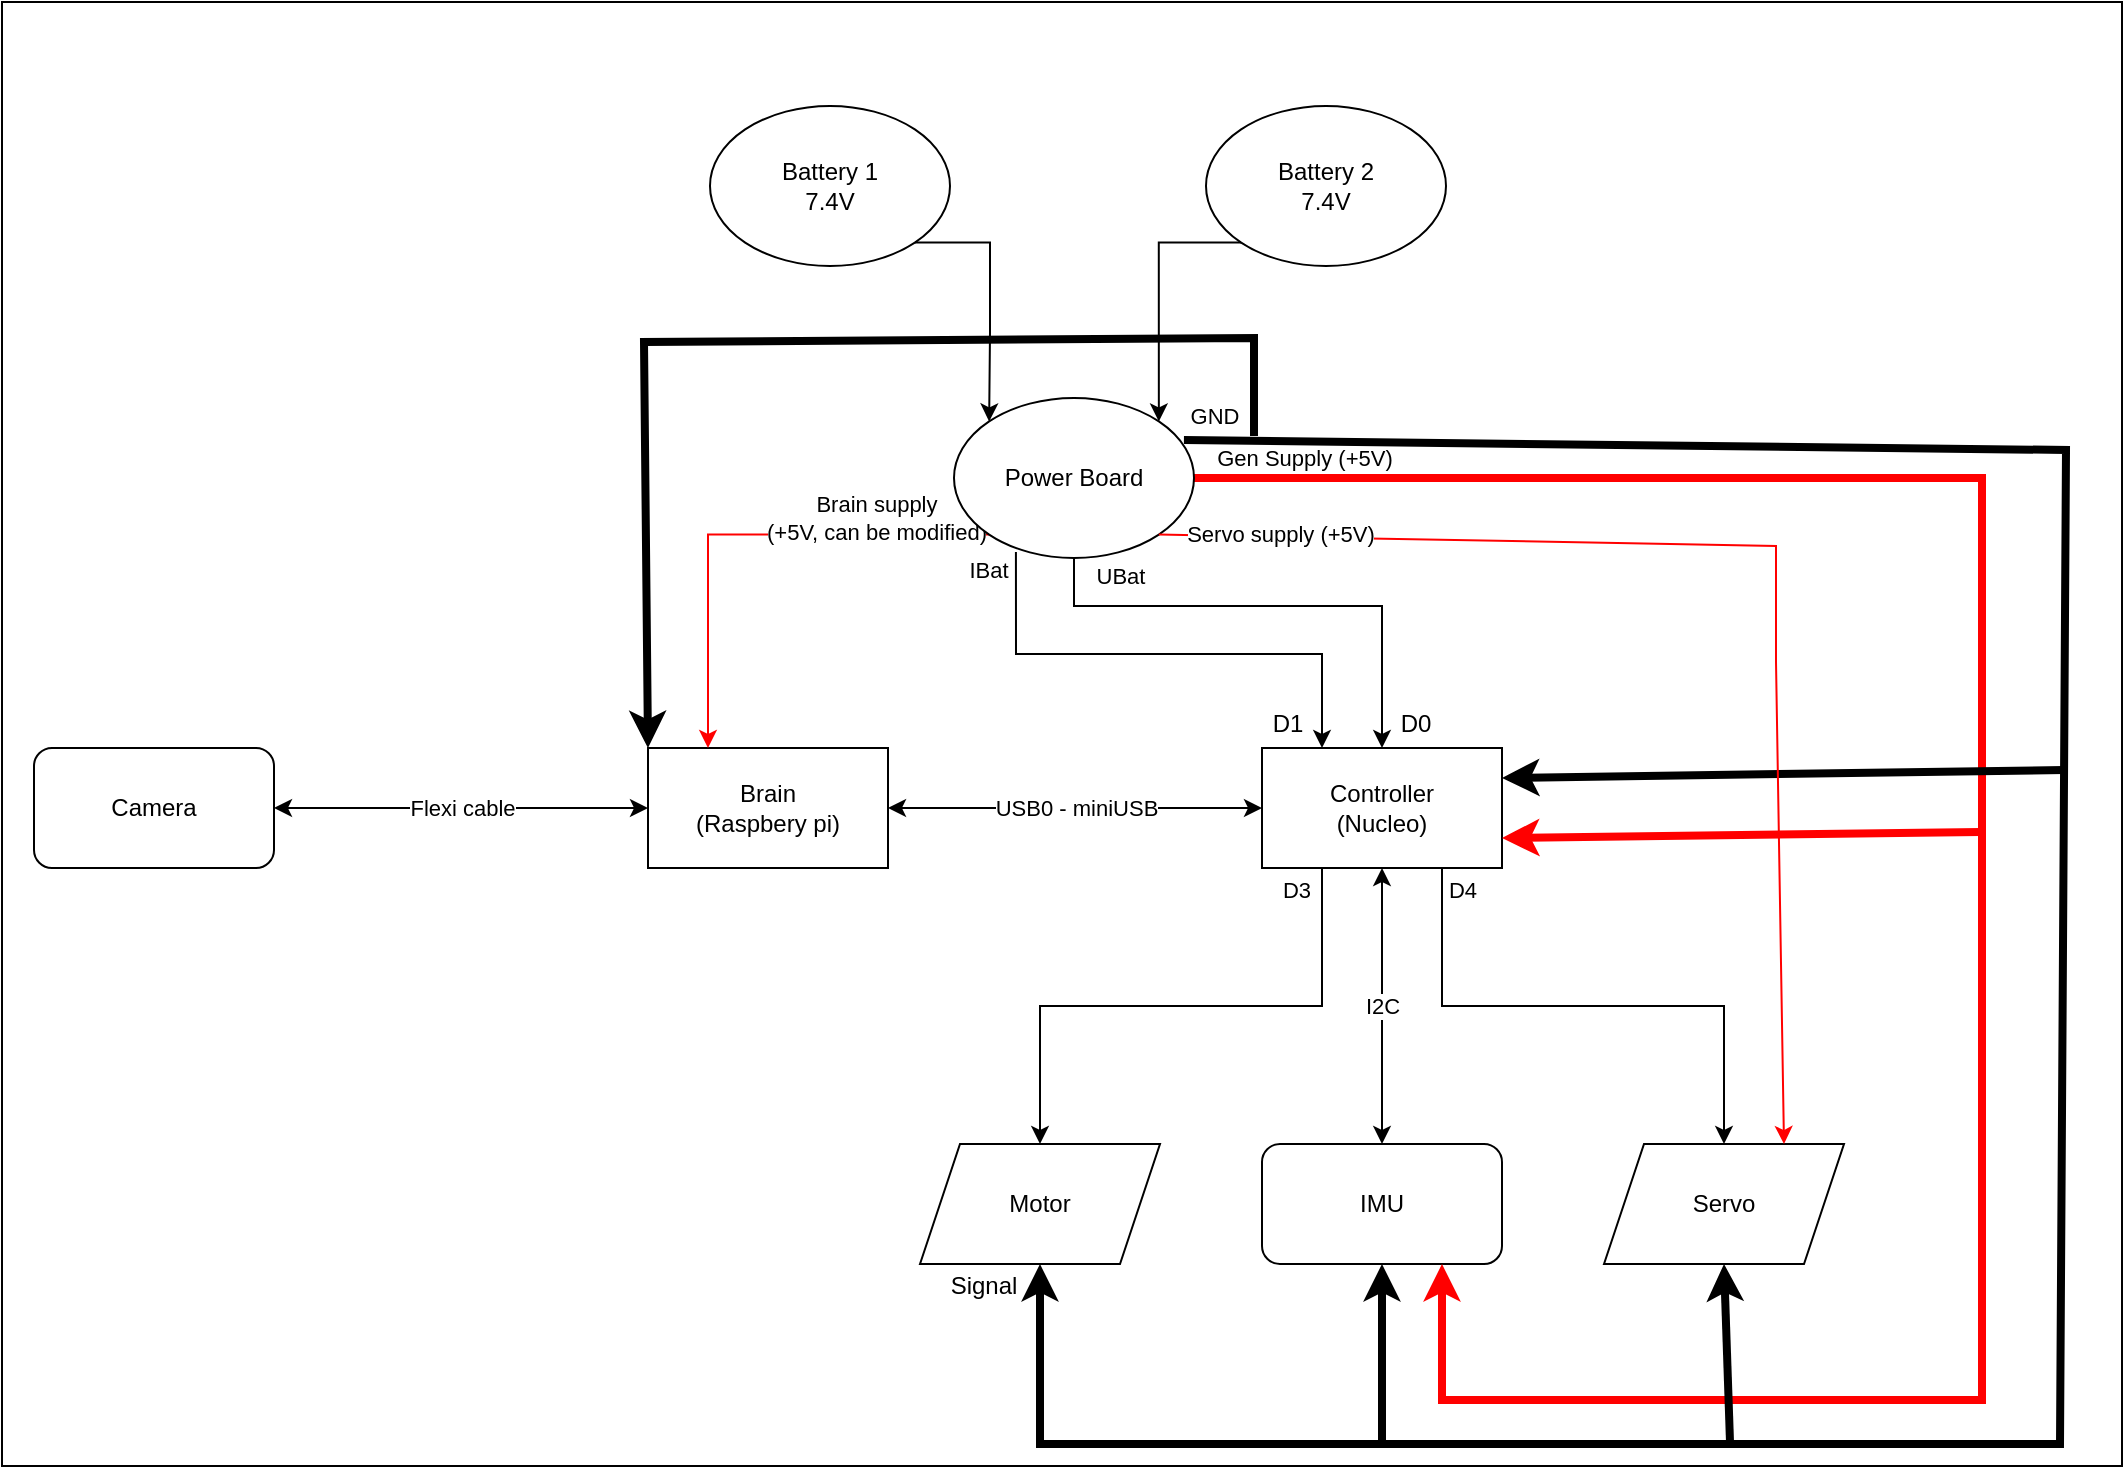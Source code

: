<mxfile version="20.8.11" type="device"><diagram name="Page-1" id="4fjpPRk3InbObQBz06lm"><mxGraphModel dx="1834" dy="1154" grid="0" gridSize="10" guides="1" tooltips="1" connect="1" arrows="1" fold="1" page="0" pageScale="1" pageWidth="850" pageHeight="1100" math="0" shadow="0"><root><mxCell id="0"/><mxCell id="1" parent="0"/><mxCell id="qdFVjH142uykXFrdu_A6-49" value="" style="rounded=0;whiteSpace=wrap;html=1;" vertex="1" parent="1"><mxGeometry x="-165" y="-326" width="1060" height="732" as="geometry"/></mxCell><mxCell id="qdFVjH142uykXFrdu_A6-1" value="&lt;div&gt;Brain&lt;/div&gt;&lt;div&gt;(Raspbery pi)&lt;br&gt;&lt;/div&gt;" style="rounded=0;whiteSpace=wrap;html=1;" vertex="1" parent="1"><mxGeometry x="158" y="47" width="120" height="60" as="geometry"/></mxCell><mxCell id="qdFVjH142uykXFrdu_A6-19" value="D3" style="edgeStyle=orthogonalEdgeStyle;rounded=0;orthogonalLoop=1;jettySize=auto;html=1;exitX=0.25;exitY=1;exitDx=0;exitDy=0;" edge="1" parent="1" source="qdFVjH142uykXFrdu_A6-2" target="qdFVjH142uykXFrdu_A6-14"><mxGeometry x="-0.921" y="-13" relative="1" as="geometry"><mxPoint as="offset"/></mxGeometry></mxCell><mxCell id="qdFVjH142uykXFrdu_A6-20" value="D4" style="edgeStyle=orthogonalEdgeStyle;rounded=0;orthogonalLoop=1;jettySize=auto;html=1;exitX=0.75;exitY=1;exitDx=0;exitDy=0;entryX=0.5;entryY=0;entryDx=0;entryDy=0;" edge="1" parent="1" source="qdFVjH142uykXFrdu_A6-2" target="qdFVjH142uykXFrdu_A6-15"><mxGeometry x="-0.921" y="10" relative="1" as="geometry"><mxPoint as="offset"/></mxGeometry></mxCell><mxCell id="qdFVjH142uykXFrdu_A6-2" value="&lt;div&gt;Controller&lt;/div&gt;&lt;div&gt;(Nucleo)&lt;br&gt;&lt;/div&gt;" style="rounded=0;whiteSpace=wrap;html=1;" vertex="1" parent="1"><mxGeometry x="465" y="47" width="120" height="60" as="geometry"/></mxCell><mxCell id="qdFVjH142uykXFrdu_A6-3" value="USB0 - miniUSB" style="endArrow=classic;startArrow=classic;html=1;rounded=0;entryX=0;entryY=0.5;entryDx=0;entryDy=0;exitX=1;exitY=0.5;exitDx=0;exitDy=0;" edge="1" parent="1" source="qdFVjH142uykXFrdu_A6-1" target="qdFVjH142uykXFrdu_A6-2"><mxGeometry width="50" height="50" relative="1" as="geometry"><mxPoint x="399" y="350" as="sourcePoint"/><mxPoint x="449" y="300" as="targetPoint"/></mxGeometry></mxCell><mxCell id="qdFVjH142uykXFrdu_A6-9" value="Camera" style="rounded=1;whiteSpace=wrap;html=1;" vertex="1" parent="1"><mxGeometry x="-149" y="47" width="120" height="60" as="geometry"/></mxCell><mxCell id="qdFVjH142uykXFrdu_A6-10" value="IMU" style="rounded=1;whiteSpace=wrap;html=1;" vertex="1" parent="1"><mxGeometry x="465" y="245" width="120" height="60" as="geometry"/></mxCell><mxCell id="qdFVjH142uykXFrdu_A6-11" value="Flexi cable" style="endArrow=classic;startArrow=classic;html=1;rounded=0;exitX=1;exitY=0.5;exitDx=0;exitDy=0;entryX=0;entryY=0.5;entryDx=0;entryDy=0;" edge="1" parent="1" source="qdFVjH142uykXFrdu_A6-9" target="qdFVjH142uykXFrdu_A6-1"><mxGeometry width="50" height="50" relative="1" as="geometry"><mxPoint x="399" y="350" as="sourcePoint"/><mxPoint x="449" y="300" as="targetPoint"/></mxGeometry></mxCell><mxCell id="qdFVjH142uykXFrdu_A6-12" value="I2C" style="endArrow=classic;startArrow=classic;html=1;rounded=0;entryX=0.5;entryY=1;entryDx=0;entryDy=0;" edge="1" parent="1" source="qdFVjH142uykXFrdu_A6-10" target="qdFVjH142uykXFrdu_A6-2"><mxGeometry width="50" height="50" relative="1" as="geometry"><mxPoint x="399" y="350" as="sourcePoint"/><mxPoint x="449" y="300" as="targetPoint"/></mxGeometry></mxCell><mxCell id="qdFVjH142uykXFrdu_A6-14" value="Motor" style="shape=parallelogram;perimeter=parallelogramPerimeter;whiteSpace=wrap;html=1;fixedSize=1;" vertex="1" parent="1"><mxGeometry x="294" y="245" width="120" height="60" as="geometry"/></mxCell><mxCell id="qdFVjH142uykXFrdu_A6-15" value="Servo" style="shape=parallelogram;perimeter=parallelogramPerimeter;whiteSpace=wrap;html=1;fixedSize=1;" vertex="1" parent="1"><mxGeometry x="636" y="245" width="120" height="60" as="geometry"/></mxCell><mxCell id="qdFVjH142uykXFrdu_A6-24" value="Brain supply&lt;br&gt;&lt;div&gt;(+5V, can be modified)&lt;/div&gt;" style="edgeStyle=orthogonalEdgeStyle;rounded=0;orthogonalLoop=1;jettySize=auto;html=1;exitX=0;exitY=1;exitDx=0;exitDy=0;entryX=0.25;entryY=0;entryDx=0;entryDy=0;strokeColor=#ff0000;" edge="1" parent="1" source="qdFVjH142uykXFrdu_A6-21" target="qdFVjH142uykXFrdu_A6-1"><mxGeometry x="-0.542" y="-8" relative="1" as="geometry"><mxPoint as="offset"/></mxGeometry></mxCell><mxCell id="qdFVjH142uykXFrdu_A6-29" value="&lt;div&gt;IBat&lt;br&gt;&lt;/div&gt;" style="edgeStyle=orthogonalEdgeStyle;rounded=0;orthogonalLoop=1;jettySize=auto;html=1;exitX=0.258;exitY=0.963;exitDx=0;exitDy=0;entryX=0.25;entryY=0;entryDx=0;entryDy=0;exitPerimeter=0;" edge="1" parent="1" source="qdFVjH142uykXFrdu_A6-21" target="qdFVjH142uykXFrdu_A6-2"><mxGeometry x="-0.929" y="-14" relative="1" as="geometry"><Array as="points"><mxPoint x="342"/><mxPoint x="495"/></Array><mxPoint as="offset"/></mxGeometry></mxCell><mxCell id="qdFVjH142uykXFrdu_A6-30" value="UBat" style="edgeStyle=orthogonalEdgeStyle;rounded=0;orthogonalLoop=1;jettySize=auto;html=1;exitX=0.5;exitY=1;exitDx=0;exitDy=0;entryX=0.5;entryY=0;entryDx=0;entryDy=0;" edge="1" parent="1" source="qdFVjH142uykXFrdu_A6-21" target="qdFVjH142uykXFrdu_A6-2"><mxGeometry x="-0.623" y="15" relative="1" as="geometry"><Array as="points"><mxPoint x="371" y="-24"/><mxPoint x="525" y="-24"/></Array><mxPoint as="offset"/></mxGeometry></mxCell><mxCell id="qdFVjH142uykXFrdu_A6-45" value="Gen Supply (+5V)" style="edgeStyle=orthogonalEdgeStyle;rounded=0;jumpSize=21;orthogonalLoop=1;jettySize=auto;html=1;exitX=1;exitY=0.5;exitDx=0;exitDy=0;entryX=0.75;entryY=1;entryDx=0;entryDy=0;strokeColor=#ff0000;strokeWidth=4;" edge="1" parent="1" source="qdFVjH142uykXFrdu_A6-21" target="qdFVjH142uykXFrdu_A6-10"><mxGeometry x="-0.909" y="10" relative="1" as="geometry"><Array as="points"><mxPoint x="825" y="-88"/><mxPoint x="825" y="373"/><mxPoint x="555" y="373"/></Array><mxPoint as="offset"/></mxGeometry></mxCell><mxCell id="qdFVjH142uykXFrdu_A6-21" value="Power Board" style="ellipse;whiteSpace=wrap;html=1;" vertex="1" parent="1"><mxGeometry x="311" y="-128" width="120" height="80" as="geometry"/></mxCell><mxCell id="qdFVjH142uykXFrdu_A6-27" style="edgeStyle=orthogonalEdgeStyle;rounded=0;orthogonalLoop=1;jettySize=auto;html=1;exitX=1;exitY=1;exitDx=0;exitDy=0;entryX=0;entryY=0;entryDx=0;entryDy=0;" edge="1" parent="1" source="qdFVjH142uykXFrdu_A6-25" target="qdFVjH142uykXFrdu_A6-21"><mxGeometry relative="1" as="geometry"/></mxCell><mxCell id="qdFVjH142uykXFrdu_A6-25" value="&lt;div&gt;Battery 1&lt;/div&gt;&lt;div&gt;7.4V&lt;br&gt;&lt;/div&gt;" style="ellipse;whiteSpace=wrap;html=1;" vertex="1" parent="1"><mxGeometry x="189" y="-274" width="120" height="80" as="geometry"/></mxCell><mxCell id="qdFVjH142uykXFrdu_A6-28" style="edgeStyle=orthogonalEdgeStyle;rounded=0;orthogonalLoop=1;jettySize=auto;html=1;exitX=0;exitY=1;exitDx=0;exitDy=0;entryX=1;entryY=0;entryDx=0;entryDy=0;" edge="1" parent="1" source="qdFVjH142uykXFrdu_A6-26" target="qdFVjH142uykXFrdu_A6-21"><mxGeometry relative="1" as="geometry"/></mxCell><mxCell id="qdFVjH142uykXFrdu_A6-26" value="&lt;div&gt;Battery 2&lt;/div&gt;&lt;div&gt;7.4V&lt;br&gt;&lt;/div&gt;" style="ellipse;whiteSpace=wrap;html=1;" vertex="1" parent="1"><mxGeometry x="437" y="-274" width="120" height="80" as="geometry"/></mxCell><mxCell id="qdFVjH142uykXFrdu_A6-33" value="GND" style="endArrow=classic;html=1;rounded=0;strokeColor=#000000;strokeWidth=4;jumpSize=21;exitX=0.958;exitY=0.263;exitDx=0;exitDy=0;exitPerimeter=0;entryX=0.5;entryY=1;entryDx=0;entryDy=0;" edge="1" parent="1" source="qdFVjH142uykXFrdu_A6-21" target="qdFVjH142uykXFrdu_A6-14"><mxGeometry x="-0.981" y="12" width="50" height="50" relative="1" as="geometry"><mxPoint x="399" y="110" as="sourcePoint"/><mxPoint x="449" y="60" as="targetPoint"/><Array as="points"><mxPoint x="867" y="-102"/><mxPoint x="864" y="395"/><mxPoint x="354" y="395"/></Array><mxPoint as="offset"/></mxGeometry></mxCell><mxCell id="qdFVjH142uykXFrdu_A6-34" value="" style="endArrow=classic;html=1;rounded=0;strokeColor=#000000;strokeWidth=4;jumpSize=21;entryX=0.5;entryY=1;entryDx=0;entryDy=0;" edge="1" parent="1" target="qdFVjH142uykXFrdu_A6-10"><mxGeometry width="50" height="50" relative="1" as="geometry"><mxPoint x="525" y="395" as="sourcePoint"/><mxPoint x="449" y="60" as="targetPoint"/></mxGeometry></mxCell><mxCell id="qdFVjH142uykXFrdu_A6-35" value="" style="endArrow=classic;html=1;rounded=0;strokeColor=#000000;strokeWidth=4;jumpSize=21;entryX=0.5;entryY=1;entryDx=0;entryDy=0;" edge="1" parent="1" target="qdFVjH142uykXFrdu_A6-15"><mxGeometry width="50" height="50" relative="1" as="geometry"><mxPoint x="699" y="394" as="sourcePoint"/><mxPoint x="449" y="60" as="targetPoint"/></mxGeometry></mxCell><mxCell id="qdFVjH142uykXFrdu_A6-36" value="" style="endArrow=classic;html=1;rounded=0;strokeColor=#000000;strokeWidth=4;jumpSize=21;entryX=1;entryY=0.25;entryDx=0;entryDy=0;" edge="1" parent="1" target="qdFVjH142uykXFrdu_A6-2"><mxGeometry width="50" height="50" relative="1" as="geometry"><mxPoint x="866" y="58" as="sourcePoint"/><mxPoint x="449" y="60" as="targetPoint"/></mxGeometry></mxCell><mxCell id="qdFVjH142uykXFrdu_A6-41" value="" style="endArrow=classic;html=1;rounded=0;strokeColor=#000000;strokeWidth=4;jumpSize=21;entryX=0;entryY=0;entryDx=0;entryDy=0;" edge="1" parent="1" target="qdFVjH142uykXFrdu_A6-1"><mxGeometry width="50" height="50" relative="1" as="geometry"><mxPoint x="461" y="-109" as="sourcePoint"/><mxPoint x="595" y="87" as="targetPoint"/><Array as="points"><mxPoint x="461" y="-158"/><mxPoint x="156" y="-156"/></Array></mxGeometry></mxCell><mxCell id="qdFVjH142uykXFrdu_A6-42" value="Signal" style="text;html=1;strokeColor=none;fillColor=none;align=center;verticalAlign=middle;whiteSpace=wrap;rounded=0;" vertex="1" parent="1"><mxGeometry x="292" y="301" width="68" height="30" as="geometry"/></mxCell><mxCell id="qdFVjH142uykXFrdu_A6-43" value="Servo supply (+5V)" style="endArrow=classic;html=1;rounded=0;strokeColor=#ff0000;strokeWidth=1;jumpSize=21;exitX=1;exitY=1;exitDx=0;exitDy=0;entryX=0.75;entryY=0;entryDx=0;entryDy=0;" edge="1" parent="1" source="qdFVjH142uykXFrdu_A6-21" target="qdFVjH142uykXFrdu_A6-15"><mxGeometry x="-0.801" y="1" width="50" height="50" relative="1" as="geometry"><mxPoint x="424.96" y="-72.0" as="sourcePoint"/><mxPoint x="353" y="339.96" as="targetPoint"/><Array as="points"><mxPoint x="722" y="-54"/><mxPoint x="722" y="4"/></Array><mxPoint as="offset"/></mxGeometry></mxCell><mxCell id="qdFVjH142uykXFrdu_A6-46" value="D0" style="text;html=1;strokeColor=none;fillColor=none;align=center;verticalAlign=middle;whiteSpace=wrap;rounded=0;" vertex="1" parent="1"><mxGeometry x="512" y="20" width="60" height="30" as="geometry"/></mxCell><mxCell id="qdFVjH142uykXFrdu_A6-47" value="D1" style="text;html=1;strokeColor=none;fillColor=none;align=center;verticalAlign=middle;whiteSpace=wrap;rounded=0;" vertex="1" parent="1"><mxGeometry x="448" y="20" width="60" height="30" as="geometry"/></mxCell><mxCell id="qdFVjH142uykXFrdu_A6-48" value="" style="endArrow=classic;html=1;rounded=0;strokeColor=#ff0000;strokeWidth=4;jumpSize=21;entryX=1;entryY=0.75;entryDx=0;entryDy=0;" edge="1" parent="1" target="qdFVjH142uykXFrdu_A6-2"><mxGeometry width="50" height="50" relative="1" as="geometry"><mxPoint x="824" y="89" as="sourcePoint"/><mxPoint x="449" y="60" as="targetPoint"/></mxGeometry></mxCell></root></mxGraphModel></diagram></mxfile>